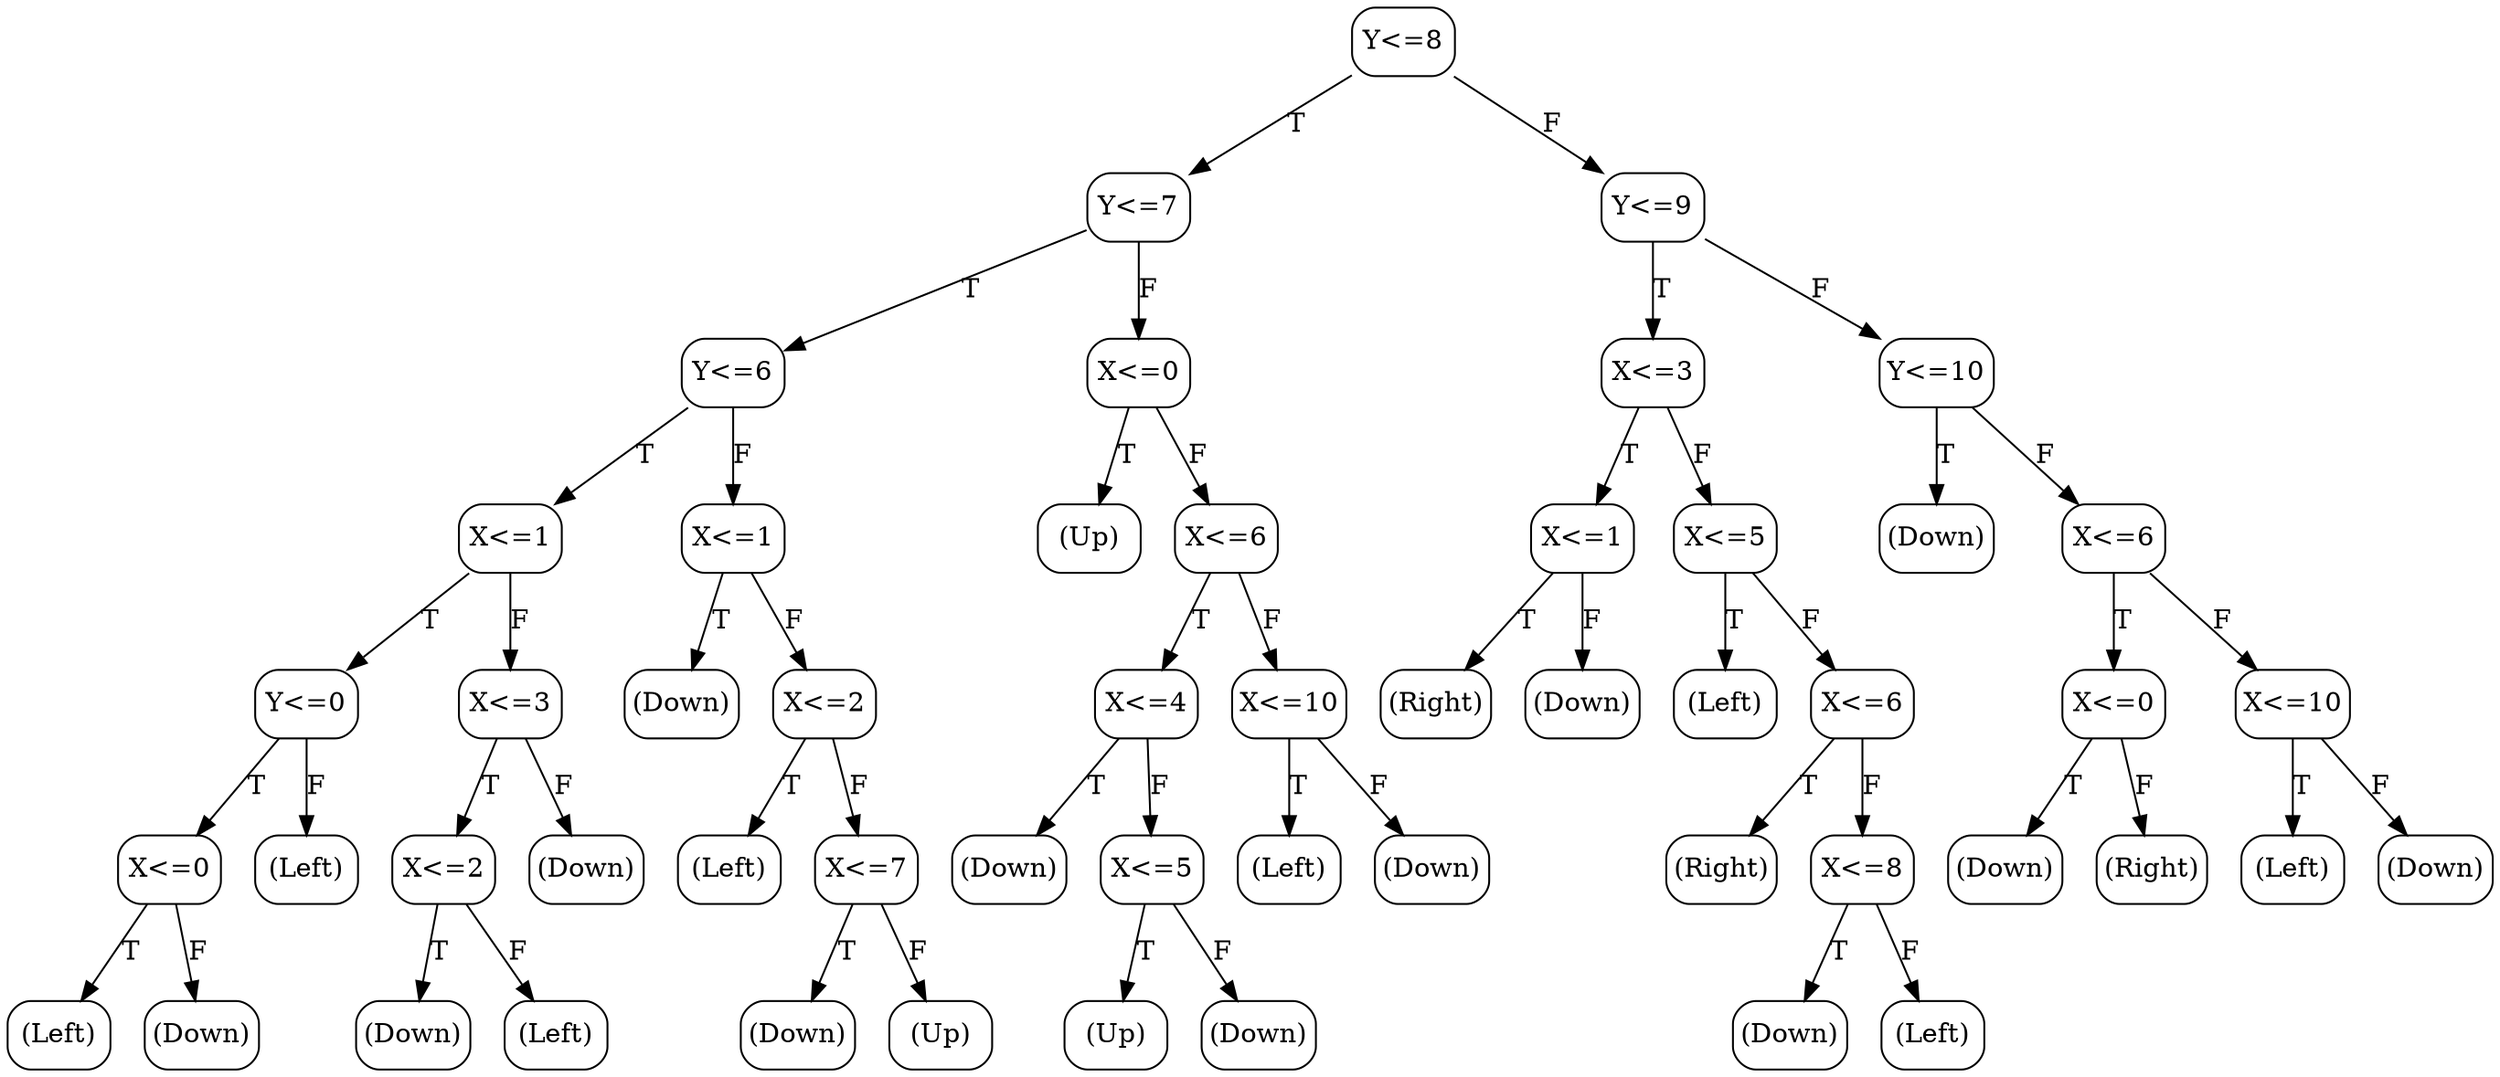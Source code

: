 // decision tree
digraph {
	8 [label="(Left)" margin="0.05,0.05" shape=box style=rounded]
	9 [label="(Down)" margin="0.05,0.05" shape=box style=rounded]
	7 [label="X<=0" margin="0.05,0.05" shape=box style=rounded]
	7 -> 8 [label=T]
	7 -> 9 [label=F]
	10 [label="(Left)" margin="0.05,0.05" shape=box style=rounded]
	6 [label="Y<=0" margin="0.05,0.05" shape=box style=rounded]
	6 -> 7 [label=T]
	6 -> 10 [label=F]
	15 [label="(Down)" margin="0.05,0.05" shape=box style=rounded]
	16 [label="(Left)" margin="0.05,0.05" shape=box style=rounded]
	14 [label="X<=2" margin="0.05,0.05" shape=box style=rounded]
	14 -> 15 [label=T]
	14 -> 16 [label=F]
	17 [label="(Down)" margin="0.05,0.05" shape=box style=rounded]
	13 [label="X<=3" margin="0.05,0.05" shape=box style=rounded]
	13 -> 14 [label=T]
	13 -> 17 [label=F]
	5 [label="X<=1" margin="0.05,0.05" shape=box style=rounded]
	5 -> 6 [label=T]
	5 -> 13 [label=F]
	21 [label="(Down)" margin="0.05,0.05" shape=box style=rounded]
	29 [label="(Left)" margin="0.05,0.05" shape=box style=rounded]
	33 [label="(Down)" margin="0.05,0.05" shape=box style=rounded]
	34 [label="(Up)" margin="0.05,0.05" shape=box style=rounded]
	32 [label="X<=7" margin="0.05,0.05" shape=box style=rounded]
	32 -> 33 [label=T]
	32 -> 34 [label=F]
	28 [label="X<=2" margin="0.05,0.05" shape=box style=rounded]
	28 -> 29 [label=T]
	28 -> 32 [label=F]
	20 [label="X<=1" margin="0.05,0.05" shape=box style=rounded]
	20 -> 21 [label=T]
	20 -> 28 [label=F]
	2 [label="Y<=6" margin="0.05,0.05" shape=box style=rounded]
	2 -> 5 [label=T]
	2 -> 20 [label=F]
	130 [label="(Up)" margin="0.05,0.05" shape=box style=rounded]
	228 [label="(Down)" margin="0.05,0.05" shape=box style=rounded]
	232 [label="(Up)" margin="0.05,0.05" shape=box style=rounded]
	233 [label="(Down)" margin="0.05,0.05" shape=box style=rounded]
	231 [label="X<=5" margin="0.05,0.05" shape=box style=rounded]
	231 -> 232 [label=T]
	231 -> 233 [label=F]
	226 [label="X<=4" margin="0.05,0.05" shape=box style=rounded]
	226 -> 228 [label=T]
	226 -> 231 [label=F]
	250 [label="(Left)" margin="0.05,0.05" shape=box style=rounded]
	253 [label="(Down)" margin="0.05,0.05" shape=box style=rounded]
	241 [label="X<=10" margin="0.05,0.05" shape=box style=rounded]
	241 -> 250 [label=T]
	241 -> 253 [label=F]
	193 [label="X<=6" margin="0.05,0.05" shape=box style=rounded]
	193 -> 226 [label=T]
	193 -> 241 [label=F]
	129 [label="X<=0" margin="0.05,0.05" shape=box style=rounded]
	129 -> 130 [label=T]
	129 -> 193 [label=F]
	1 [label="Y<=7" margin="0.05,0.05" shape=box style=rounded]
	1 -> 2 [label=T]
	1 -> 129 [label=F]
	259 [label="(Right)" margin="0.05,0.05" shape=box style=rounded]
	290 [label="(Down)" margin="0.05,0.05" shape=box style=rounded]
	258 [label="X<=1" margin="0.05,0.05" shape=box style=rounded]
	258 -> 259 [label=T]
	258 -> 290 [label=F]
	322 [label="(Left)" margin="0.05,0.05" shape=box style=rounded]
	354 [label="(Right)" margin="0.05,0.05" shape=box style=rounded]
	370 [label="(Down)" margin="0.05,0.05" shape=box style=rounded]
	377 [label="(Left)" margin="0.05,0.05" shape=box style=rounded]
	369 [label="X<=8" margin="0.05,0.05" shape=box style=rounded]
	369 -> 370 [label=T]
	369 -> 377 [label=F]
	353 [label="X<=6" margin="0.05,0.05" shape=box style=rounded]
	353 -> 354 [label=T]
	353 -> 369 [label=F]
	321 [label="X<=5" margin="0.05,0.05" shape=box style=rounded]
	321 -> 322 [label=T]
	321 -> 353 [label=F]
	257 [label="X<=3" margin="0.05,0.05" shape=box style=rounded]
	257 -> 258 [label=T]
	257 -> 321 [label=F]
	385 [label="(Down)" margin="0.05,0.05" shape=box style=rounded]
	482 [label="(Down)" margin="0.05,0.05" shape=box style=rounded]
	489 [label="(Right)" margin="0.05,0.05" shape=box style=rounded]
	481 [label="X<=0" margin="0.05,0.05" shape=box style=rounded]
	481 -> 482 [label=T]
	481 -> 489 [label=F]
	497 [label="(Left)" margin="0.05,0.05" shape=box style=rounded]
	504 [label="(Down)" margin="0.05,0.05" shape=box style=rounded]
	496 [label="X<=10" margin="0.05,0.05" shape=box style=rounded]
	496 -> 497 [label=T]
	496 -> 504 [label=F]
	448 [label="X<=6" margin="0.05,0.05" shape=box style=rounded]
	448 -> 481 [label=T]
	448 -> 496 [label=F]
	384 [label="Y<=10" margin="0.05,0.05" shape=box style=rounded]
	384 -> 385 [label=T]
	384 -> 448 [label=F]
	256 [label="Y<=9" margin="0.05,0.05" shape=box style=rounded]
	256 -> 257 [label=T]
	256 -> 384 [label=F]
	0 [label="Y<=8" margin="0.05,0.05" shape=box style=rounded]
	0 -> 1 [label=T]
	0 -> 256 [label=F]
}
